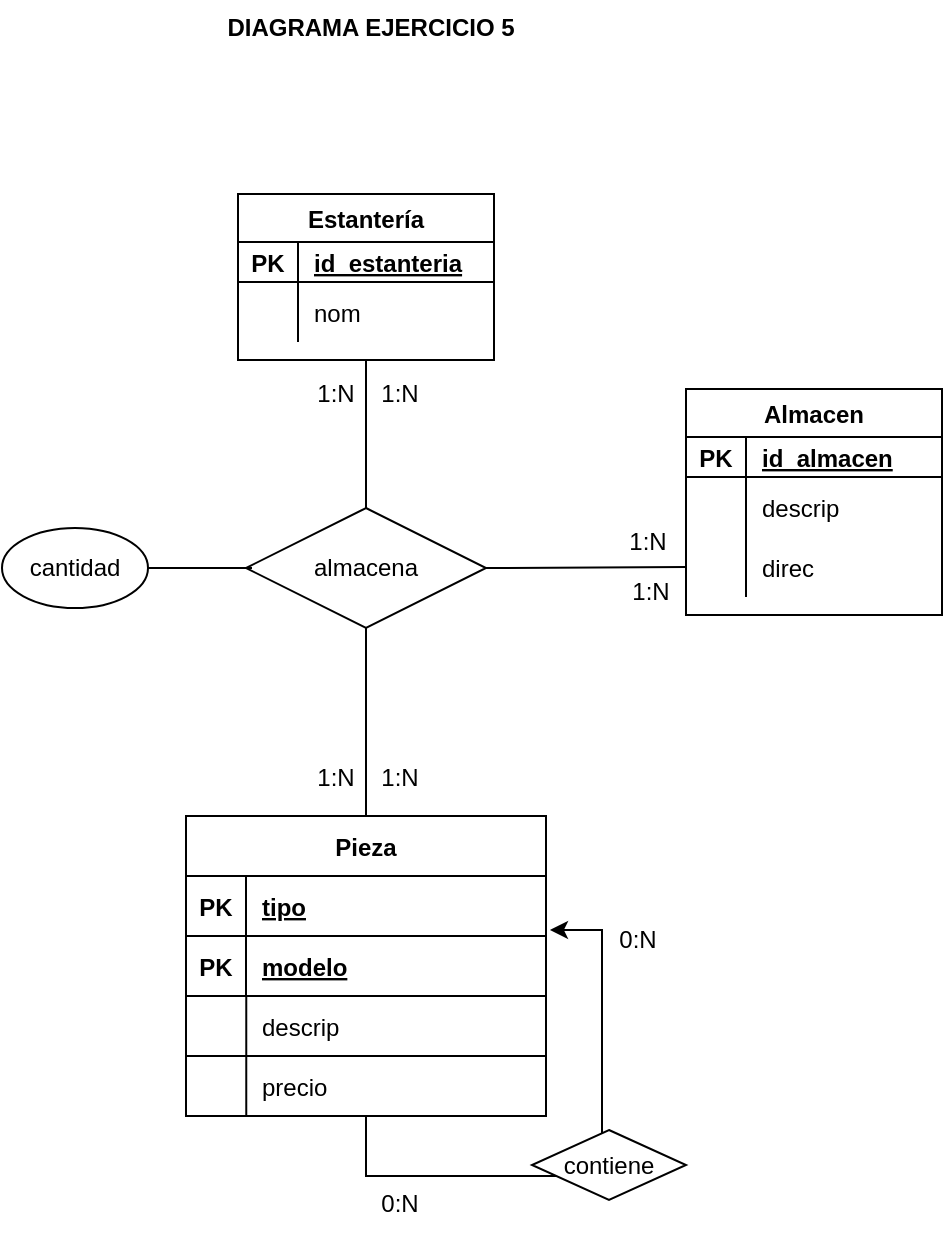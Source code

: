 <mxfile version="20.1.3" type="github">
  <diagram id="FxPRVmeyyBTVfhNJRnU-" name="Página-1">
    <mxGraphModel dx="1102" dy="586" grid="0" gridSize="10" guides="1" tooltips="1" connect="1" arrows="1" fold="1" page="1" pageScale="1" pageWidth="1169" pageHeight="827" math="0" shadow="0">
      <root>
        <mxCell id="0" />
        <mxCell id="1" parent="0" />
        <object label="Pieza" id="ZTdebMv5ZZNX6EytbIy5-16">
          <mxCell style="shape=table;startSize=30;container=1;collapsible=1;childLayout=tableLayout;fixedRows=1;rowLines=0;fontStyle=1;align=center;resizeLast=1;" parent="1" vertex="1">
            <mxGeometry x="471" y="468" width="180" height="150" as="geometry">
              <mxRectangle x="70" y="210" width="68" height="30" as="alternateBounds" />
            </mxGeometry>
          </mxCell>
        </object>
        <mxCell id="ZTdebMv5ZZNX6EytbIy5-17" value="" style="shape=tableRow;horizontal=0;startSize=0;swimlaneHead=0;swimlaneBody=0;fillColor=none;collapsible=0;dropTarget=0;points=[[0,0.5],[1,0.5]];portConstraint=eastwest;top=0;left=0;right=0;bottom=1;" parent="ZTdebMv5ZZNX6EytbIy5-16" vertex="1">
          <mxGeometry y="30" width="180" height="30" as="geometry" />
        </mxCell>
        <mxCell id="ZTdebMv5ZZNX6EytbIy5-18" value="PK" style="shape=partialRectangle;connectable=0;fillColor=none;top=0;left=0;bottom=0;right=0;fontStyle=1;overflow=hidden;" parent="ZTdebMv5ZZNX6EytbIy5-17" vertex="1">
          <mxGeometry width="30" height="30" as="geometry">
            <mxRectangle width="30" height="30" as="alternateBounds" />
          </mxGeometry>
        </mxCell>
        <mxCell id="ZTdebMv5ZZNX6EytbIy5-19" value="tipo" style="shape=partialRectangle;connectable=0;fillColor=none;top=0;left=0;bottom=0;right=0;align=left;spacingLeft=6;fontStyle=5;overflow=hidden;" parent="ZTdebMv5ZZNX6EytbIy5-17" vertex="1">
          <mxGeometry x="30" width="150" height="30" as="geometry">
            <mxRectangle width="150" height="30" as="alternateBounds" />
          </mxGeometry>
        </mxCell>
        <mxCell id="ZTdebMv5ZZNX6EytbIy5-20" value="" style="shape=tableRow;horizontal=0;startSize=0;swimlaneHead=0;swimlaneBody=0;fillColor=none;collapsible=0;dropTarget=0;points=[[0,0.5],[1,0.5]];portConstraint=eastwest;top=0;left=0;right=0;bottom=0;" parent="ZTdebMv5ZZNX6EytbIy5-16" vertex="1">
          <mxGeometry y="60" width="180" height="30" as="geometry" />
        </mxCell>
        <mxCell id="ZTdebMv5ZZNX6EytbIy5-21" value="PK" style="shape=partialRectangle;connectable=0;fillColor=none;top=0;left=0;bottom=0;right=0;editable=1;overflow=hidden;fontStyle=1" parent="ZTdebMv5ZZNX6EytbIy5-20" vertex="1">
          <mxGeometry width="30" height="30" as="geometry">
            <mxRectangle width="30" height="30" as="alternateBounds" />
          </mxGeometry>
        </mxCell>
        <mxCell id="ZTdebMv5ZZNX6EytbIy5-22" value="modelo" style="shape=partialRectangle;connectable=0;fillColor=none;top=0;left=0;bottom=0;right=0;align=left;spacingLeft=6;overflow=hidden;fontStyle=5" parent="ZTdebMv5ZZNX6EytbIy5-20" vertex="1">
          <mxGeometry x="30" width="150" height="30" as="geometry">
            <mxRectangle width="150" height="30" as="alternateBounds" />
          </mxGeometry>
        </mxCell>
        <mxCell id="ZTdebMv5ZZNX6EytbIy5-51" style="edgeStyle=orthogonalEdgeStyle;rounded=0;orthogonalLoop=1;jettySize=auto;html=1;entryX=1.011;entryY=0.9;entryDx=0;entryDy=0;entryPerimeter=0;" parent="ZTdebMv5ZZNX6EytbIy5-16" source="ZTdebMv5ZZNX6EytbIy5-16" target="ZTdebMv5ZZNX6EytbIy5-17" edge="1">
          <mxGeometry relative="1" as="geometry">
            <mxPoint x="241" y="254" as="targetPoint" />
            <Array as="points">
              <mxPoint x="90" y="180" />
              <mxPoint x="208" y="180" />
              <mxPoint x="208" y="57" />
            </Array>
          </mxGeometry>
        </mxCell>
        <mxCell id="wzzWnJTyB5C26cYD1d-t-14" value="Almacen" style="shape=table;startSize=24;container=1;collapsible=1;childLayout=tableLayout;fixedRows=1;rowLines=0;fontStyle=1;align=center;resizeLast=1;" parent="1" vertex="1">
          <mxGeometry x="721" y="254.5" width="128" height="113" as="geometry" />
        </mxCell>
        <mxCell id="wzzWnJTyB5C26cYD1d-t-15" value="" style="shape=tableRow;horizontal=0;startSize=0;swimlaneHead=0;swimlaneBody=0;fillColor=none;collapsible=0;dropTarget=0;points=[[0,0.5],[1,0.5]];portConstraint=eastwest;top=0;left=0;right=0;bottom=1;" parent="wzzWnJTyB5C26cYD1d-t-14" vertex="1">
          <mxGeometry y="24" width="128" height="20" as="geometry" />
        </mxCell>
        <mxCell id="wzzWnJTyB5C26cYD1d-t-16" value="PK" style="shape=partialRectangle;connectable=0;fillColor=none;top=0;left=0;bottom=0;right=0;fontStyle=1;overflow=hidden;" parent="wzzWnJTyB5C26cYD1d-t-15" vertex="1">
          <mxGeometry width="30" height="20" as="geometry">
            <mxRectangle width="30" height="20" as="alternateBounds" />
          </mxGeometry>
        </mxCell>
        <mxCell id="wzzWnJTyB5C26cYD1d-t-17" value="id_almacen" style="shape=partialRectangle;connectable=0;fillColor=none;top=0;left=0;bottom=0;right=0;align=left;spacingLeft=6;fontStyle=5;overflow=hidden;" parent="wzzWnJTyB5C26cYD1d-t-15" vertex="1">
          <mxGeometry x="30" width="98" height="20" as="geometry">
            <mxRectangle width="98" height="20" as="alternateBounds" />
          </mxGeometry>
        </mxCell>
        <mxCell id="wzzWnJTyB5C26cYD1d-t-18" value="" style="shape=tableRow;horizontal=0;startSize=0;swimlaneHead=0;swimlaneBody=0;fillColor=none;collapsible=0;dropTarget=0;points=[[0,0.5],[1,0.5]];portConstraint=eastwest;top=0;left=0;right=0;bottom=0;" parent="wzzWnJTyB5C26cYD1d-t-14" vertex="1">
          <mxGeometry y="44" width="128" height="30" as="geometry" />
        </mxCell>
        <mxCell id="wzzWnJTyB5C26cYD1d-t-19" value="" style="shape=partialRectangle;connectable=0;fillColor=none;top=0;left=0;bottom=0;right=0;editable=1;overflow=hidden;" parent="wzzWnJTyB5C26cYD1d-t-18" vertex="1">
          <mxGeometry width="30" height="30" as="geometry">
            <mxRectangle width="30" height="30" as="alternateBounds" />
          </mxGeometry>
        </mxCell>
        <mxCell id="wzzWnJTyB5C26cYD1d-t-20" value="descrip" style="shape=partialRectangle;connectable=0;fillColor=none;top=0;left=0;bottom=0;right=0;align=left;spacingLeft=6;overflow=hidden;" parent="wzzWnJTyB5C26cYD1d-t-18" vertex="1">
          <mxGeometry x="30" width="98" height="30" as="geometry">
            <mxRectangle width="98" height="30" as="alternateBounds" />
          </mxGeometry>
        </mxCell>
        <mxCell id="wzzWnJTyB5C26cYD1d-t-21" value="" style="shape=tableRow;horizontal=0;startSize=0;swimlaneHead=0;swimlaneBody=0;fillColor=none;collapsible=0;dropTarget=0;points=[[0,0.5],[1,0.5]];portConstraint=eastwest;top=0;left=0;right=0;bottom=0;" parent="wzzWnJTyB5C26cYD1d-t-14" vertex="1">
          <mxGeometry y="74" width="128" height="30" as="geometry" />
        </mxCell>
        <mxCell id="wzzWnJTyB5C26cYD1d-t-22" value="" style="shape=partialRectangle;connectable=0;fillColor=none;top=0;left=0;bottom=0;right=0;editable=1;overflow=hidden;" parent="wzzWnJTyB5C26cYD1d-t-21" vertex="1">
          <mxGeometry width="30" height="30" as="geometry">
            <mxRectangle width="30" height="30" as="alternateBounds" />
          </mxGeometry>
        </mxCell>
        <mxCell id="wzzWnJTyB5C26cYD1d-t-23" value="direc" style="shape=partialRectangle;connectable=0;fillColor=none;top=0;left=0;bottom=0;right=0;align=left;spacingLeft=6;overflow=hidden;" parent="wzzWnJTyB5C26cYD1d-t-21" vertex="1">
          <mxGeometry x="30" width="98" height="30" as="geometry">
            <mxRectangle width="98" height="30" as="alternateBounds" />
          </mxGeometry>
        </mxCell>
        <mxCell id="ZTdebMv5ZZNX6EytbIy5-38" value="" style="line;strokeWidth=1;rotatable=0;dashed=0;labelPosition=right;align=left;verticalAlign=middle;spacingTop=0;spacingLeft=6;points=[];portConstraint=eastwest;" parent="1" vertex="1">
          <mxGeometry x="471" y="553" width="180" height="10" as="geometry" />
        </mxCell>
        <mxCell id="ZTdebMv5ZZNX6EytbIy5-39" value="" style="shape=partialRectangle;connectable=0;fillColor=none;top=0;left=0;bottom=0;right=0;editable=1;overflow=hidden;fontStyle=1" parent="1" vertex="1">
          <mxGeometry x="604" y="592" width="30" height="30" as="geometry">
            <mxRectangle width="30" height="30" as="alternateBounds" />
          </mxGeometry>
        </mxCell>
        <mxCell id="ZTdebMv5ZZNX6EytbIy5-40" value="descrip" style="shape=partialRectangle;connectable=0;fillColor=none;top=0;left=0;bottom=0;right=0;align=left;spacingLeft=6;overflow=hidden;" parent="1" vertex="1">
          <mxGeometry x="501" y="558" width="150" height="30" as="geometry">
            <mxRectangle width="150" height="30" as="alternateBounds" />
          </mxGeometry>
        </mxCell>
        <mxCell id="ZTdebMv5ZZNX6EytbIy5-41" value="precio" style="shape=partialRectangle;connectable=0;fillColor=none;top=0;left=0;bottom=0;right=0;align=left;spacingLeft=6;overflow=hidden;" parent="1" vertex="1">
          <mxGeometry x="501" y="588" width="150" height="30" as="geometry">
            <mxRectangle width="150" height="30" as="alternateBounds" />
          </mxGeometry>
        </mxCell>
        <mxCell id="ZTdebMv5ZZNX6EytbIy5-42" value="" style="endArrow=none;html=1;rounded=0;" parent="1" edge="1">
          <mxGeometry relative="1" as="geometry">
            <mxPoint x="471" y="588" as="sourcePoint" />
            <mxPoint x="651" y="588" as="targetPoint" />
          </mxGeometry>
        </mxCell>
        <mxCell id="ZTdebMv5ZZNX6EytbIy5-44" value="" style="endArrow=none;html=1;rounded=0;" parent="1" edge="1">
          <mxGeometry relative="1" as="geometry">
            <mxPoint x="501.13" y="558" as="sourcePoint" />
            <mxPoint x="501.13" y="618.14" as="targetPoint" />
          </mxGeometry>
        </mxCell>
        <mxCell id="oLvL7BKm5Vh7yWoYtZ-q-15" value="1:N" style="text;html=1;strokeColor=none;fillColor=none;align=center;verticalAlign=middle;whiteSpace=wrap;rounded=0;" parent="1" vertex="1">
          <mxGeometry x="548" y="434" width="60" height="30" as="geometry" />
        </mxCell>
        <mxCell id="oLvL7BKm5Vh7yWoYtZ-q-16" value="1:N" style="text;html=1;strokeColor=none;fillColor=none;align=center;verticalAlign=middle;whiteSpace=wrap;rounded=0;" parent="1" vertex="1">
          <mxGeometry x="548" y="242" width="60" height="30" as="geometry" />
        </mxCell>
        <mxCell id="oLvL7BKm5Vh7yWoYtZ-q-17" value="almacena" style="shape=rhombus;perimeter=rhombusPerimeter;whiteSpace=wrap;html=1;align=center;" parent="1" vertex="1">
          <mxGeometry x="501" y="314" width="120" height="60" as="geometry" />
        </mxCell>
        <mxCell id="oLvL7BKm5Vh7yWoYtZ-q-19" value="" style="endArrow=none;html=1;rounded=0;exitX=0.5;exitY=0;exitDx=0;exitDy=0;entryX=0.5;entryY=1;entryDx=0;entryDy=0;" parent="1" source="oLvL7BKm5Vh7yWoYtZ-q-17" target="W4LssjJJ3kH9K4Etdbim-5" edge="1">
          <mxGeometry relative="1" as="geometry">
            <mxPoint x="754" y="432" as="sourcePoint" />
            <mxPoint x="561" y="244" as="targetPoint" />
          </mxGeometry>
        </mxCell>
        <mxCell id="oLvL7BKm5Vh7yWoYtZ-q-20" value="" style="endArrow=none;html=1;rounded=0;exitX=0.5;exitY=1;exitDx=0;exitDy=0;entryX=0.5;entryY=0;entryDx=0;entryDy=0;" parent="1" source="oLvL7BKm5Vh7yWoYtZ-q-17" target="ZTdebMv5ZZNX6EytbIy5-16" edge="1">
          <mxGeometry relative="1" as="geometry">
            <mxPoint x="762" y="392" as="sourcePoint" />
            <mxPoint x="890.928" y="392.82" as="targetPoint" />
          </mxGeometry>
        </mxCell>
        <mxCell id="ZTdebMv5ZZNX6EytbIy5-49" value="" style="line;strokeWidth=1;rotatable=0;dashed=0;labelPosition=right;align=left;verticalAlign=middle;spacingTop=0;spacingLeft=6;points=[];portConstraint=eastwest;" parent="1" vertex="1">
          <mxGeometry x="444" y="339" width="60" height="10" as="geometry" />
        </mxCell>
        <mxCell id="ZTdebMv5ZZNX6EytbIy5-50" value="cantidad" style="ellipse;whiteSpace=wrap;html=1;align=center;" parent="1" vertex="1">
          <mxGeometry x="379" y="324" width="73" height="40" as="geometry" />
        </mxCell>
        <mxCell id="wzzWnJTyB5C26cYD1d-t-29" value="&lt;div&gt;contiene&lt;/div&gt;" style="shape=rhombus;perimeter=rhombusPerimeter;whiteSpace=wrap;html=1;align=center;" parent="1" vertex="1">
          <mxGeometry x="644" y="625" width="77" height="35" as="geometry" />
        </mxCell>
        <mxCell id="wzzWnJTyB5C26cYD1d-t-30" value="0:N" style="text;html=1;strokeColor=none;fillColor=none;align=center;verticalAlign=middle;whiteSpace=wrap;rounded=0;" parent="1" vertex="1">
          <mxGeometry x="667" y="515" width="60" height="30" as="geometry" />
        </mxCell>
        <mxCell id="wzzWnJTyB5C26cYD1d-t-31" value="0:N" style="text;html=1;strokeColor=none;fillColor=none;align=center;verticalAlign=middle;whiteSpace=wrap;rounded=0;" parent="1" vertex="1">
          <mxGeometry x="548" y="647" width="60" height="30" as="geometry" />
        </mxCell>
        <mxCell id="mYmQpp3Z_e6wwfThaFQg-1" value="&lt;div&gt;&lt;b&gt;DIAGRAMA EJERCICIO 5&lt;/b&gt;&lt;/div&gt;&lt;div&gt;&lt;br&gt;&lt;/div&gt;" style="text;html=1;align=center;verticalAlign=middle;resizable=0;points=[];autosize=1;strokeColor=none;fillColor=none;" parent="1" vertex="1">
          <mxGeometry x="487" y="60" width="152" height="41" as="geometry" />
        </mxCell>
        <mxCell id="mYmQpp3Z_e6wwfThaFQg-6" value="" style="endArrow=none;html=1;rounded=0;exitX=1;exitY=0.5;exitDx=0;exitDy=0;entryX=0;entryY=0.5;entryDx=0;entryDy=0;" parent="1" source="oLvL7BKm5Vh7yWoYtZ-q-17" target="wzzWnJTyB5C26cYD1d-t-21" edge="1">
          <mxGeometry relative="1" as="geometry">
            <mxPoint x="902.58" y="369.0" as="sourcePoint" />
            <mxPoint x="902.58" y="278" as="targetPoint" />
          </mxGeometry>
        </mxCell>
        <mxCell id="mYmQpp3Z_e6wwfThaFQg-9" value="1:N" style="text;html=1;align=center;verticalAlign=middle;resizable=0;points=[];autosize=1;strokeColor=none;fillColor=none;" parent="1" vertex="1">
          <mxGeometry x="684" y="343" width="37" height="26" as="geometry" />
        </mxCell>
        <mxCell id="mYmQpp3Z_e6wwfThaFQg-10" value="1:N" style="text;html=1;strokeColor=none;fillColor=none;align=center;verticalAlign=middle;whiteSpace=wrap;rounded=0;" parent="1" vertex="1">
          <mxGeometry x="671.5" y="316" width="60" height="30" as="geometry" />
        </mxCell>
        <mxCell id="mYmQpp3Z_e6wwfThaFQg-11" value="1:N" style="text;html=1;strokeColor=none;fillColor=none;align=center;verticalAlign=middle;whiteSpace=wrap;rounded=0;" parent="1" vertex="1">
          <mxGeometry x="516" y="434" width="60" height="30" as="geometry" />
        </mxCell>
        <mxCell id="mYmQpp3Z_e6wwfThaFQg-12" value="1:N" style="text;html=1;strokeColor=none;fillColor=none;align=center;verticalAlign=middle;whiteSpace=wrap;rounded=0;" parent="1" vertex="1">
          <mxGeometry x="516" y="242" width="60" height="30" as="geometry" />
        </mxCell>
        <mxCell id="W4LssjJJ3kH9K4Etdbim-5" value="Estantería" style="shape=table;startSize=24;container=1;collapsible=1;childLayout=tableLayout;fixedRows=1;rowLines=0;fontStyle=1;align=center;resizeLast=1;" parent="1" vertex="1">
          <mxGeometry x="497" y="157" width="128" height="83" as="geometry" />
        </mxCell>
        <mxCell id="W4LssjJJ3kH9K4Etdbim-6" value="" style="shape=tableRow;horizontal=0;startSize=0;swimlaneHead=0;swimlaneBody=0;fillColor=none;collapsible=0;dropTarget=0;points=[[0,0.5],[1,0.5]];portConstraint=eastwest;top=0;left=0;right=0;bottom=1;" parent="W4LssjJJ3kH9K4Etdbim-5" vertex="1">
          <mxGeometry y="24" width="128" height="20" as="geometry" />
        </mxCell>
        <mxCell id="W4LssjJJ3kH9K4Etdbim-7" value="PK" style="shape=partialRectangle;connectable=0;fillColor=none;top=0;left=0;bottom=0;right=0;fontStyle=1;overflow=hidden;" parent="W4LssjJJ3kH9K4Etdbim-6" vertex="1">
          <mxGeometry width="30" height="20" as="geometry">
            <mxRectangle width="30" height="20" as="alternateBounds" />
          </mxGeometry>
        </mxCell>
        <mxCell id="W4LssjJJ3kH9K4Etdbim-8" value="id_estanteria" style="shape=partialRectangle;connectable=0;fillColor=none;top=0;left=0;bottom=0;right=0;align=left;spacingLeft=6;fontStyle=5;overflow=hidden;" parent="W4LssjJJ3kH9K4Etdbim-6" vertex="1">
          <mxGeometry x="30" width="98" height="20" as="geometry">
            <mxRectangle width="98" height="20" as="alternateBounds" />
          </mxGeometry>
        </mxCell>
        <mxCell id="W4LssjJJ3kH9K4Etdbim-9" value="" style="shape=tableRow;horizontal=0;startSize=0;swimlaneHead=0;swimlaneBody=0;fillColor=none;collapsible=0;dropTarget=0;points=[[0,0.5],[1,0.5]];portConstraint=eastwest;top=0;left=0;right=0;bottom=0;" parent="W4LssjJJ3kH9K4Etdbim-5" vertex="1">
          <mxGeometry y="44" width="128" height="30" as="geometry" />
        </mxCell>
        <mxCell id="W4LssjJJ3kH9K4Etdbim-10" value="" style="shape=partialRectangle;connectable=0;fillColor=none;top=0;left=0;bottom=0;right=0;editable=1;overflow=hidden;" parent="W4LssjJJ3kH9K4Etdbim-9" vertex="1">
          <mxGeometry width="30" height="30" as="geometry">
            <mxRectangle width="30" height="30" as="alternateBounds" />
          </mxGeometry>
        </mxCell>
        <mxCell id="W4LssjJJ3kH9K4Etdbim-11" value="nom" style="shape=partialRectangle;connectable=0;fillColor=none;top=0;left=0;bottom=0;right=0;align=left;spacingLeft=6;overflow=hidden;" parent="W4LssjJJ3kH9K4Etdbim-9" vertex="1">
          <mxGeometry x="30" width="98" height="30" as="geometry">
            <mxRectangle width="98" height="30" as="alternateBounds" />
          </mxGeometry>
        </mxCell>
      </root>
    </mxGraphModel>
  </diagram>
</mxfile>
